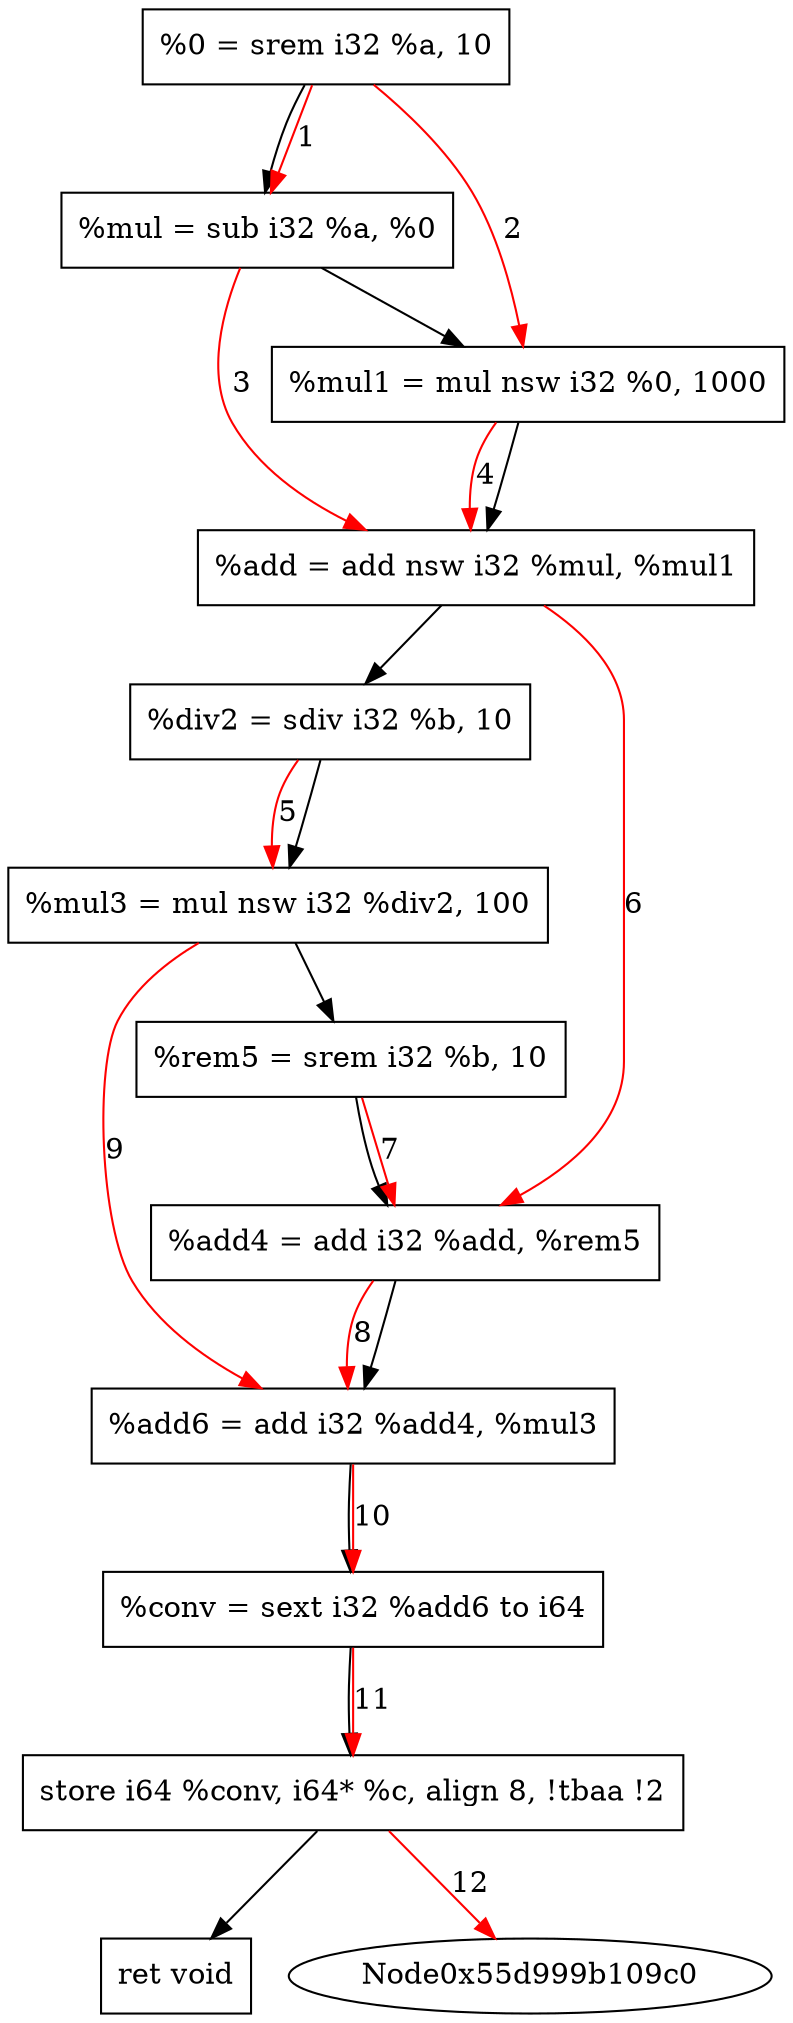 digraph "CDFG for'func' function" {
	Node0x55d999b11220[shape=record, label="  %0 = srem i32 %a, 10"]
	Node0x55d999b112b0[shape=record, label="  %mul = sub i32 %a, %0"]
	Node0x55d999b11370[shape=record, label="  %mul1 = mul nsw i32 %0, 1000"]
	Node0x55d999b11400[shape=record, label="  %add = add nsw i32 %mul, %mul1"]
	Node0x55d999b11490[shape=record, label="  %div2 = sdiv i32 %b, 10"]
	Node0x55d999b11550[shape=record, label="  %mul3 = mul nsw i32 %div2, 100"]
	Node0x55d999b115e0[shape=record, label="  %rem5 = srem i32 %b, 10"]
	Node0x55d999b11670[shape=record, label="  %add4 = add i32 %add, %rem5"]
	Node0x55d999b11700[shape=record, label="  %add6 = add i32 %add4, %mul3"]
	Node0x55d999b10b98[shape=record, label="  %conv = sext i32 %add6 to i64"]
	Node0x55d999b11950[shape=record, label="  store i64 %conv, i64* %c, align 8, !tbaa !2"]
	Node0x55d999b12850[shape=record, label="  ret void"]
	Node0x55d999b11220 -> Node0x55d999b112b0
	Node0x55d999b112b0 -> Node0x55d999b11370
	Node0x55d999b11370 -> Node0x55d999b11400
	Node0x55d999b11400 -> Node0x55d999b11490
	Node0x55d999b11490 -> Node0x55d999b11550
	Node0x55d999b11550 -> Node0x55d999b115e0
	Node0x55d999b115e0 -> Node0x55d999b11670
	Node0x55d999b11670 -> Node0x55d999b11700
	Node0x55d999b11700 -> Node0x55d999b10b98
	Node0x55d999b10b98 -> Node0x55d999b11950
	Node0x55d999b11950 -> Node0x55d999b12850
edge [color=red]
	Node0x55d999b11220 -> Node0x55d999b112b0[label="1"]
	Node0x55d999b11220 -> Node0x55d999b11370[label="2"]
	Node0x55d999b112b0 -> Node0x55d999b11400[label="3"]
	Node0x55d999b11370 -> Node0x55d999b11400[label="4"]
	Node0x55d999b11490 -> Node0x55d999b11550[label="5"]
	Node0x55d999b11400 -> Node0x55d999b11670[label="6"]
	Node0x55d999b115e0 -> Node0x55d999b11670[label="7"]
	Node0x55d999b11670 -> Node0x55d999b11700[label="8"]
	Node0x55d999b11550 -> Node0x55d999b11700[label="9"]
	Node0x55d999b11700 -> Node0x55d999b10b98[label="10"]
	Node0x55d999b10b98 -> Node0x55d999b11950[label="11"]
	Node0x55d999b11950 -> Node0x55d999b109c0[label="12"]
}
